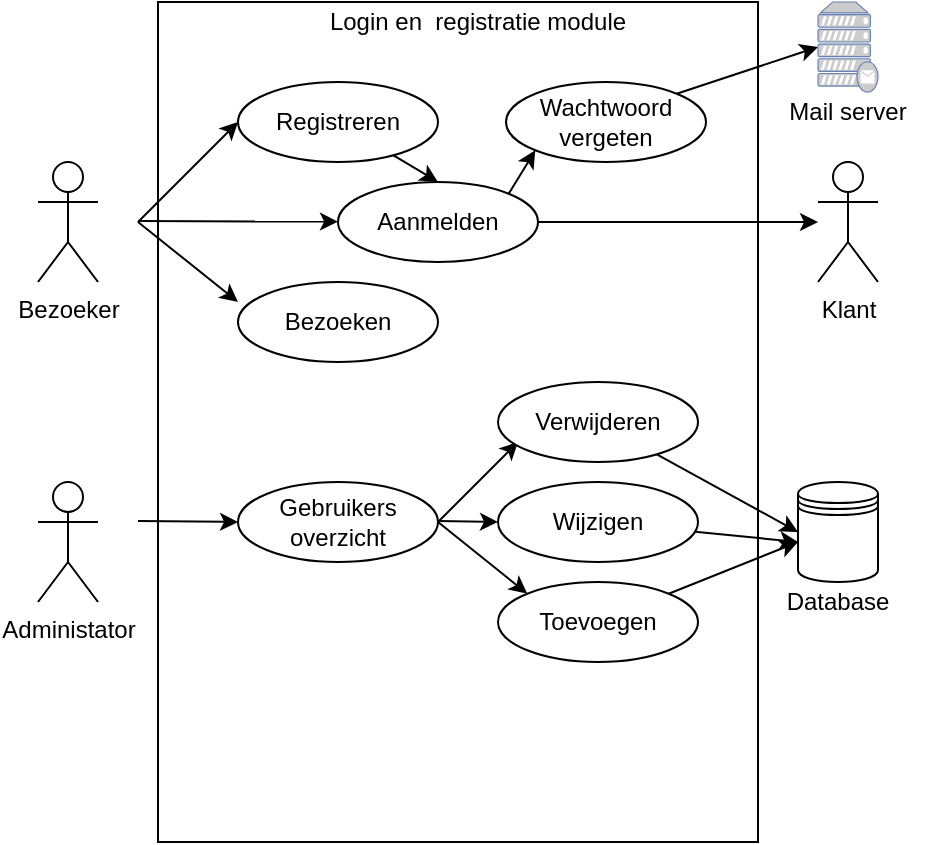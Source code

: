 <mxfile version="14.4.3" type="device"><diagram id="SpvoDqO8iwyiqL7EqEan" name="Pagina-1"><mxGraphModel dx="1086" dy="806" grid="1" gridSize="10" guides="1" tooltips="1" connect="1" arrows="1" fold="1" page="1" pageScale="1" pageWidth="827" pageHeight="1169" math="0" shadow="0"><root><mxCell id="0"/><mxCell id="1" parent="0"/><mxCell id="LNceJ6_eiw5VKoXtdAVi-1" value="" style="rounded=0;whiteSpace=wrap;html=1;" parent="1" vertex="1"><mxGeometry x="140" y="10" width="300" height="420" as="geometry"/></mxCell><mxCell id="LNceJ6_eiw5VKoXtdAVi-2" value="Bezoeker" style="shape=umlActor;verticalLabelPosition=bottom;verticalAlign=top;html=1;outlineConnect=0;" parent="1" vertex="1"><mxGeometry x="80" y="90" width="30" height="60" as="geometry"/></mxCell><mxCell id="LNceJ6_eiw5VKoXtdAVi-3" value="" style="endArrow=classic;html=1;" parent="1" target="LNceJ6_eiw5VKoXtdAVi-5" edge="1"><mxGeometry width="50" height="50" relative="1" as="geometry"><mxPoint x="130" y="119.5" as="sourcePoint"/><mxPoint x="180" y="120" as="targetPoint"/></mxGeometry></mxCell><mxCell id="LNceJ6_eiw5VKoXtdAVi-4" value="" style="endArrow=classic;html=1;" parent="1" edge="1"><mxGeometry width="50" height="50" relative="1" as="geometry"><mxPoint x="130" y="120" as="sourcePoint"/><mxPoint x="180" y="70" as="targetPoint"/></mxGeometry></mxCell><mxCell id="o-zyGHRwbYAXIWF0twZq-4" style="edgeStyle=none;rounded=0;orthogonalLoop=1;jettySize=auto;html=1;" parent="1" source="LNceJ6_eiw5VKoXtdAVi-5" target="o-zyGHRwbYAXIWF0twZq-3" edge="1"><mxGeometry relative="1" as="geometry"/></mxCell><mxCell id="NFVdhlE6BXpOueSusWd8-2" style="rounded=0;orthogonalLoop=1;jettySize=auto;html=1;exitX=1;exitY=0;exitDx=0;exitDy=0;entryX=0;entryY=1;entryDx=0;entryDy=0;" parent="1" source="LNceJ6_eiw5VKoXtdAVi-5" target="NFVdhlE6BXpOueSusWd8-1" edge="1"><mxGeometry relative="1" as="geometry"/></mxCell><mxCell id="LNceJ6_eiw5VKoXtdAVi-5" value="Aanmelden" style="ellipse;whiteSpace=wrap;html=1;align=center;" parent="1" vertex="1"><mxGeometry x="230" y="100" width="100" height="40" as="geometry"/></mxCell><mxCell id="o-zyGHRwbYAXIWF0twZq-2" style="rounded=0;orthogonalLoop=1;jettySize=auto;html=1;entryX=0.5;entryY=0;entryDx=0;entryDy=0;" parent="1" source="LNceJ6_eiw5VKoXtdAVi-6" target="LNceJ6_eiw5VKoXtdAVi-5" edge="1"><mxGeometry relative="1" as="geometry"><mxPoint x="400" y="70" as="targetPoint"/></mxGeometry></mxCell><mxCell id="LNceJ6_eiw5VKoXtdAVi-6" value="Registreren" style="ellipse;whiteSpace=wrap;html=1;align=center;" parent="1" vertex="1"><mxGeometry x="180" y="50" width="100" height="40" as="geometry"/></mxCell><mxCell id="LNceJ6_eiw5VKoXtdAVi-7" value="" style="endArrow=classic;html=1;" parent="1" edge="1"><mxGeometry width="50" height="50" relative="1" as="geometry"><mxPoint x="130" y="120" as="sourcePoint"/><mxPoint x="180" y="160" as="targetPoint"/></mxGeometry></mxCell><mxCell id="LNceJ6_eiw5VKoXtdAVi-8" value="Bezoeken" style="ellipse;whiteSpace=wrap;html=1;align=center;" parent="1" vertex="1"><mxGeometry x="180" y="150" width="100" height="40" as="geometry"/></mxCell><mxCell id="LNceJ6_eiw5VKoXtdAVi-10" value="Login en&amp;nbsp; registratie module" style="text;html=1;strokeColor=none;fillColor=none;align=center;verticalAlign=middle;whiteSpace=wrap;rounded=0;" parent="1" vertex="1"><mxGeometry x="210" y="10" width="180" height="20" as="geometry"/></mxCell><mxCell id="LNceJ6_eiw5VKoXtdAVi-11" value="Administator" style="shape=umlActor;verticalLabelPosition=bottom;verticalAlign=top;html=1;outlineConnect=0;" parent="1" vertex="1"><mxGeometry x="80" y="250" width="30" height="60" as="geometry"/></mxCell><mxCell id="LNceJ6_eiw5VKoXtdAVi-13" value="" style="endArrow=classic;html=1;" parent="1" edge="1"><mxGeometry width="50" height="50" relative="1" as="geometry"><mxPoint x="130" y="269.5" as="sourcePoint"/><mxPoint x="180" y="270" as="targetPoint"/></mxGeometry></mxCell><mxCell id="EngwM9S6G_yQyZtbOwiy-2" value="" style="endArrow=classic;html=1;" parent="1" edge="1"><mxGeometry width="50" height="50" relative="1" as="geometry"><mxPoint x="280" y="270" as="sourcePoint"/><mxPoint x="320" y="230" as="targetPoint"/></mxGeometry></mxCell><mxCell id="o-zyGHRwbYAXIWF0twZq-6" style="edgeStyle=none;rounded=0;orthogonalLoop=1;jettySize=auto;html=1;entryX=0;entryY=0.5;entryDx=0;entryDy=0;" parent="1" source="EngwM9S6G_yQyZtbOwiy-3" target="o-zyGHRwbYAXIWF0twZq-5" edge="1"><mxGeometry relative="1" as="geometry"/></mxCell><mxCell id="EngwM9S6G_yQyZtbOwiy-3" value="Verwijderen" style="ellipse;whiteSpace=wrap;html=1;align=center;" parent="1" vertex="1"><mxGeometry x="310" y="200" width="100" height="40" as="geometry"/></mxCell><mxCell id="EngwM9S6G_yQyZtbOwiy-4" value="Gebruikers overzicht" style="ellipse;whiteSpace=wrap;html=1;align=center;" parent="1" vertex="1"><mxGeometry x="180" y="250" width="100" height="40" as="geometry"/></mxCell><mxCell id="EngwM9S6G_yQyZtbOwiy-5" value="" style="endArrow=classic;html=1;" parent="1" edge="1"><mxGeometry width="50" height="50" relative="1" as="geometry"><mxPoint x="280" y="269.5" as="sourcePoint"/><mxPoint x="310" y="270" as="targetPoint"/></mxGeometry></mxCell><mxCell id="o-zyGHRwbYAXIWF0twZq-7" style="edgeStyle=none;rounded=0;orthogonalLoop=1;jettySize=auto;html=1;" parent="1" source="EngwM9S6G_yQyZtbOwiy-6" edge="1"><mxGeometry relative="1" as="geometry"><mxPoint x="460" y="280" as="targetPoint"/></mxGeometry></mxCell><mxCell id="EngwM9S6G_yQyZtbOwiy-6" value="Wijzigen" style="ellipse;whiteSpace=wrap;html=1;align=center;" parent="1" vertex="1"><mxGeometry x="310" y="250" width="100" height="40" as="geometry"/></mxCell><mxCell id="o-zyGHRwbYAXIWF0twZq-8" style="edgeStyle=none;rounded=0;orthogonalLoop=1;jettySize=auto;html=1;" parent="1" source="EngwM9S6G_yQyZtbOwiy-8" edge="1"><mxGeometry relative="1" as="geometry"><mxPoint x="460" y="280" as="targetPoint"/></mxGeometry></mxCell><mxCell id="EngwM9S6G_yQyZtbOwiy-8" value="Toevoegen" style="ellipse;whiteSpace=wrap;html=1;align=center;" parent="1" vertex="1"><mxGeometry x="310" y="300" width="100" height="40" as="geometry"/></mxCell><mxCell id="EngwM9S6G_yQyZtbOwiy-9" value="" style="endArrow=classic;html=1;entryX=0;entryY=0;entryDx=0;entryDy=0;" parent="1" target="EngwM9S6G_yQyZtbOwiy-8" edge="1"><mxGeometry width="50" height="50" relative="1" as="geometry"><mxPoint x="280" y="270" as="sourcePoint"/><mxPoint x="330" y="310" as="targetPoint"/></mxGeometry></mxCell><mxCell id="o-zyGHRwbYAXIWF0twZq-3" value="Klant" style="shape=umlActor;verticalLabelPosition=bottom;verticalAlign=top;html=1;outlineConnect=0;" parent="1" vertex="1"><mxGeometry x="470" y="90" width="30" height="60" as="geometry"/></mxCell><mxCell id="o-zyGHRwbYAXIWF0twZq-5" value="" style="shape=datastore;whiteSpace=wrap;html=1;" parent="1" vertex="1"><mxGeometry x="460" y="250" width="40" height="50" as="geometry"/></mxCell><mxCell id="o-zyGHRwbYAXIWF0twZq-9" value="Database" style="text;html=1;strokeColor=none;fillColor=none;align=center;verticalAlign=middle;whiteSpace=wrap;rounded=0;" parent="1" vertex="1"><mxGeometry x="460" y="300" width="40" height="20" as="geometry"/></mxCell><mxCell id="NFVdhlE6BXpOueSusWd8-5" style="edgeStyle=none;rounded=0;orthogonalLoop=1;jettySize=auto;html=1;exitX=1;exitY=0;exitDx=0;exitDy=0;entryX=0;entryY=0.5;entryDx=0;entryDy=0;entryPerimeter=0;" parent="1" source="NFVdhlE6BXpOueSusWd8-1" target="NFVdhlE6BXpOueSusWd8-3" edge="1"><mxGeometry relative="1" as="geometry"/></mxCell><mxCell id="NFVdhlE6BXpOueSusWd8-1" value="Wachtwoord vergeten" style="ellipse;whiteSpace=wrap;html=1;align=center;" parent="1" vertex="1"><mxGeometry x="314" y="50" width="100" height="40" as="geometry"/></mxCell><mxCell id="NFVdhlE6BXpOueSusWd8-3" value="" style="fontColor=#0066CC;verticalAlign=top;verticalLabelPosition=bottom;labelPosition=center;align=center;html=1;outlineConnect=0;fillColor=#CCCCCC;strokeColor=#6881B3;gradientColor=none;gradientDirection=north;strokeWidth=2;shape=mxgraph.networks.mail_server;" parent="1" vertex="1"><mxGeometry x="470" y="10" width="30" height="45" as="geometry"/></mxCell><mxCell id="NFVdhlE6BXpOueSusWd8-4" value="Mail server" style="text;html=1;strokeColor=none;fillColor=none;align=center;verticalAlign=middle;whiteSpace=wrap;rounded=0;" parent="1" vertex="1"><mxGeometry x="445" y="55" width="80" height="20" as="geometry"/></mxCell></root></mxGraphModel></diagram></mxfile>